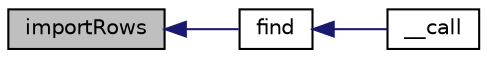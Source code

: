 digraph G
{
  edge [fontname="Helvetica",fontsize="10",labelfontname="Helvetica",labelfontsize="10"];
  node [fontname="Helvetica",fontsize="10",shape=record];
  rankdir=LR;
  Node1 [label="importRows",height=0.2,width=0.4,color="black", fillcolor="grey75", style="filled" fontcolor="black"];
  Node1 -> Node2 [dir=back,color="midnightblue",fontsize="10",style="solid",fontname="Helvetica"];
  Node2 [label="find",height=0.2,width=0.4,color="black", fillcolor="white", style="filled",URL="$classtable.html#a144f2a49e9970315392c13525d5de652"];
  Node2 -> Node3 [dir=back,color="midnightblue",fontsize="10",style="solid",fontname="Helvetica"];
  Node3 [label="__call",height=0.2,width=0.4,color="black", fillcolor="white", style="filled",URL="$classtable.html#af231e86ad32039b9573ae228db5a29fa"];
}

